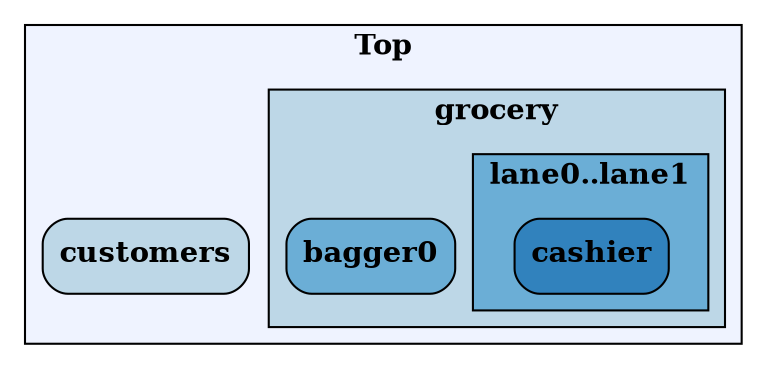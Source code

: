 strict digraph M {
    subgraph "cluster_Top" {
        label=<<b>Top</b>>
        style="filled"
        fillcolor="/blues5/1"
        "customers" [shape=box,style="rounded,filled",fillcolor="/blues5/2",label=<<b>customers</b><br align="left"/>>];
        subgraph "cluster_grocery" {
            label=<<b>grocery</b>>
            style="filled"
            fillcolor="/blues5/2"
            "grocery.bagger0" [shape=box,style="rounded,filled",fillcolor="/blues5/3",label=<<b>bagger0</b><br align="left"/>>];
            subgraph "cluster_grocery.lane0" {
                label=<<b>lane0..lane1</b>>
                style="filled"
                fillcolor="/blues5/3"
                "grocery.lane0.cashier" [shape=box,style="rounded,filled",fillcolor="/blues5/4",label=<<b>cashier</b><br align="left"/>>];
            }
        }
    }
}